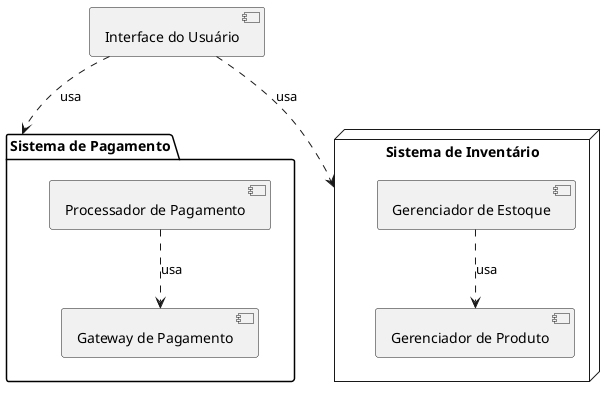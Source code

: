 @startuml
package "Sistema de Pagamento" {
    [Processador de Pagamento]
    [Gateway de Pagamento]
}

node "Sistema de Inventário" {
    [Gerenciador de Estoque]
    [Gerenciador de Produto]
}

[Interface do Usuário]

[Processador de Pagamento] ..> [Gateway de Pagamento] : usa
[Gerenciador de Estoque] ..> [Gerenciador de Produto] : usa
[Interface do Usuário] ..> [Sistema de Pagamento] : usa
[Interface do Usuário] ..> [Sistema de Inventário] : usa
@enduml